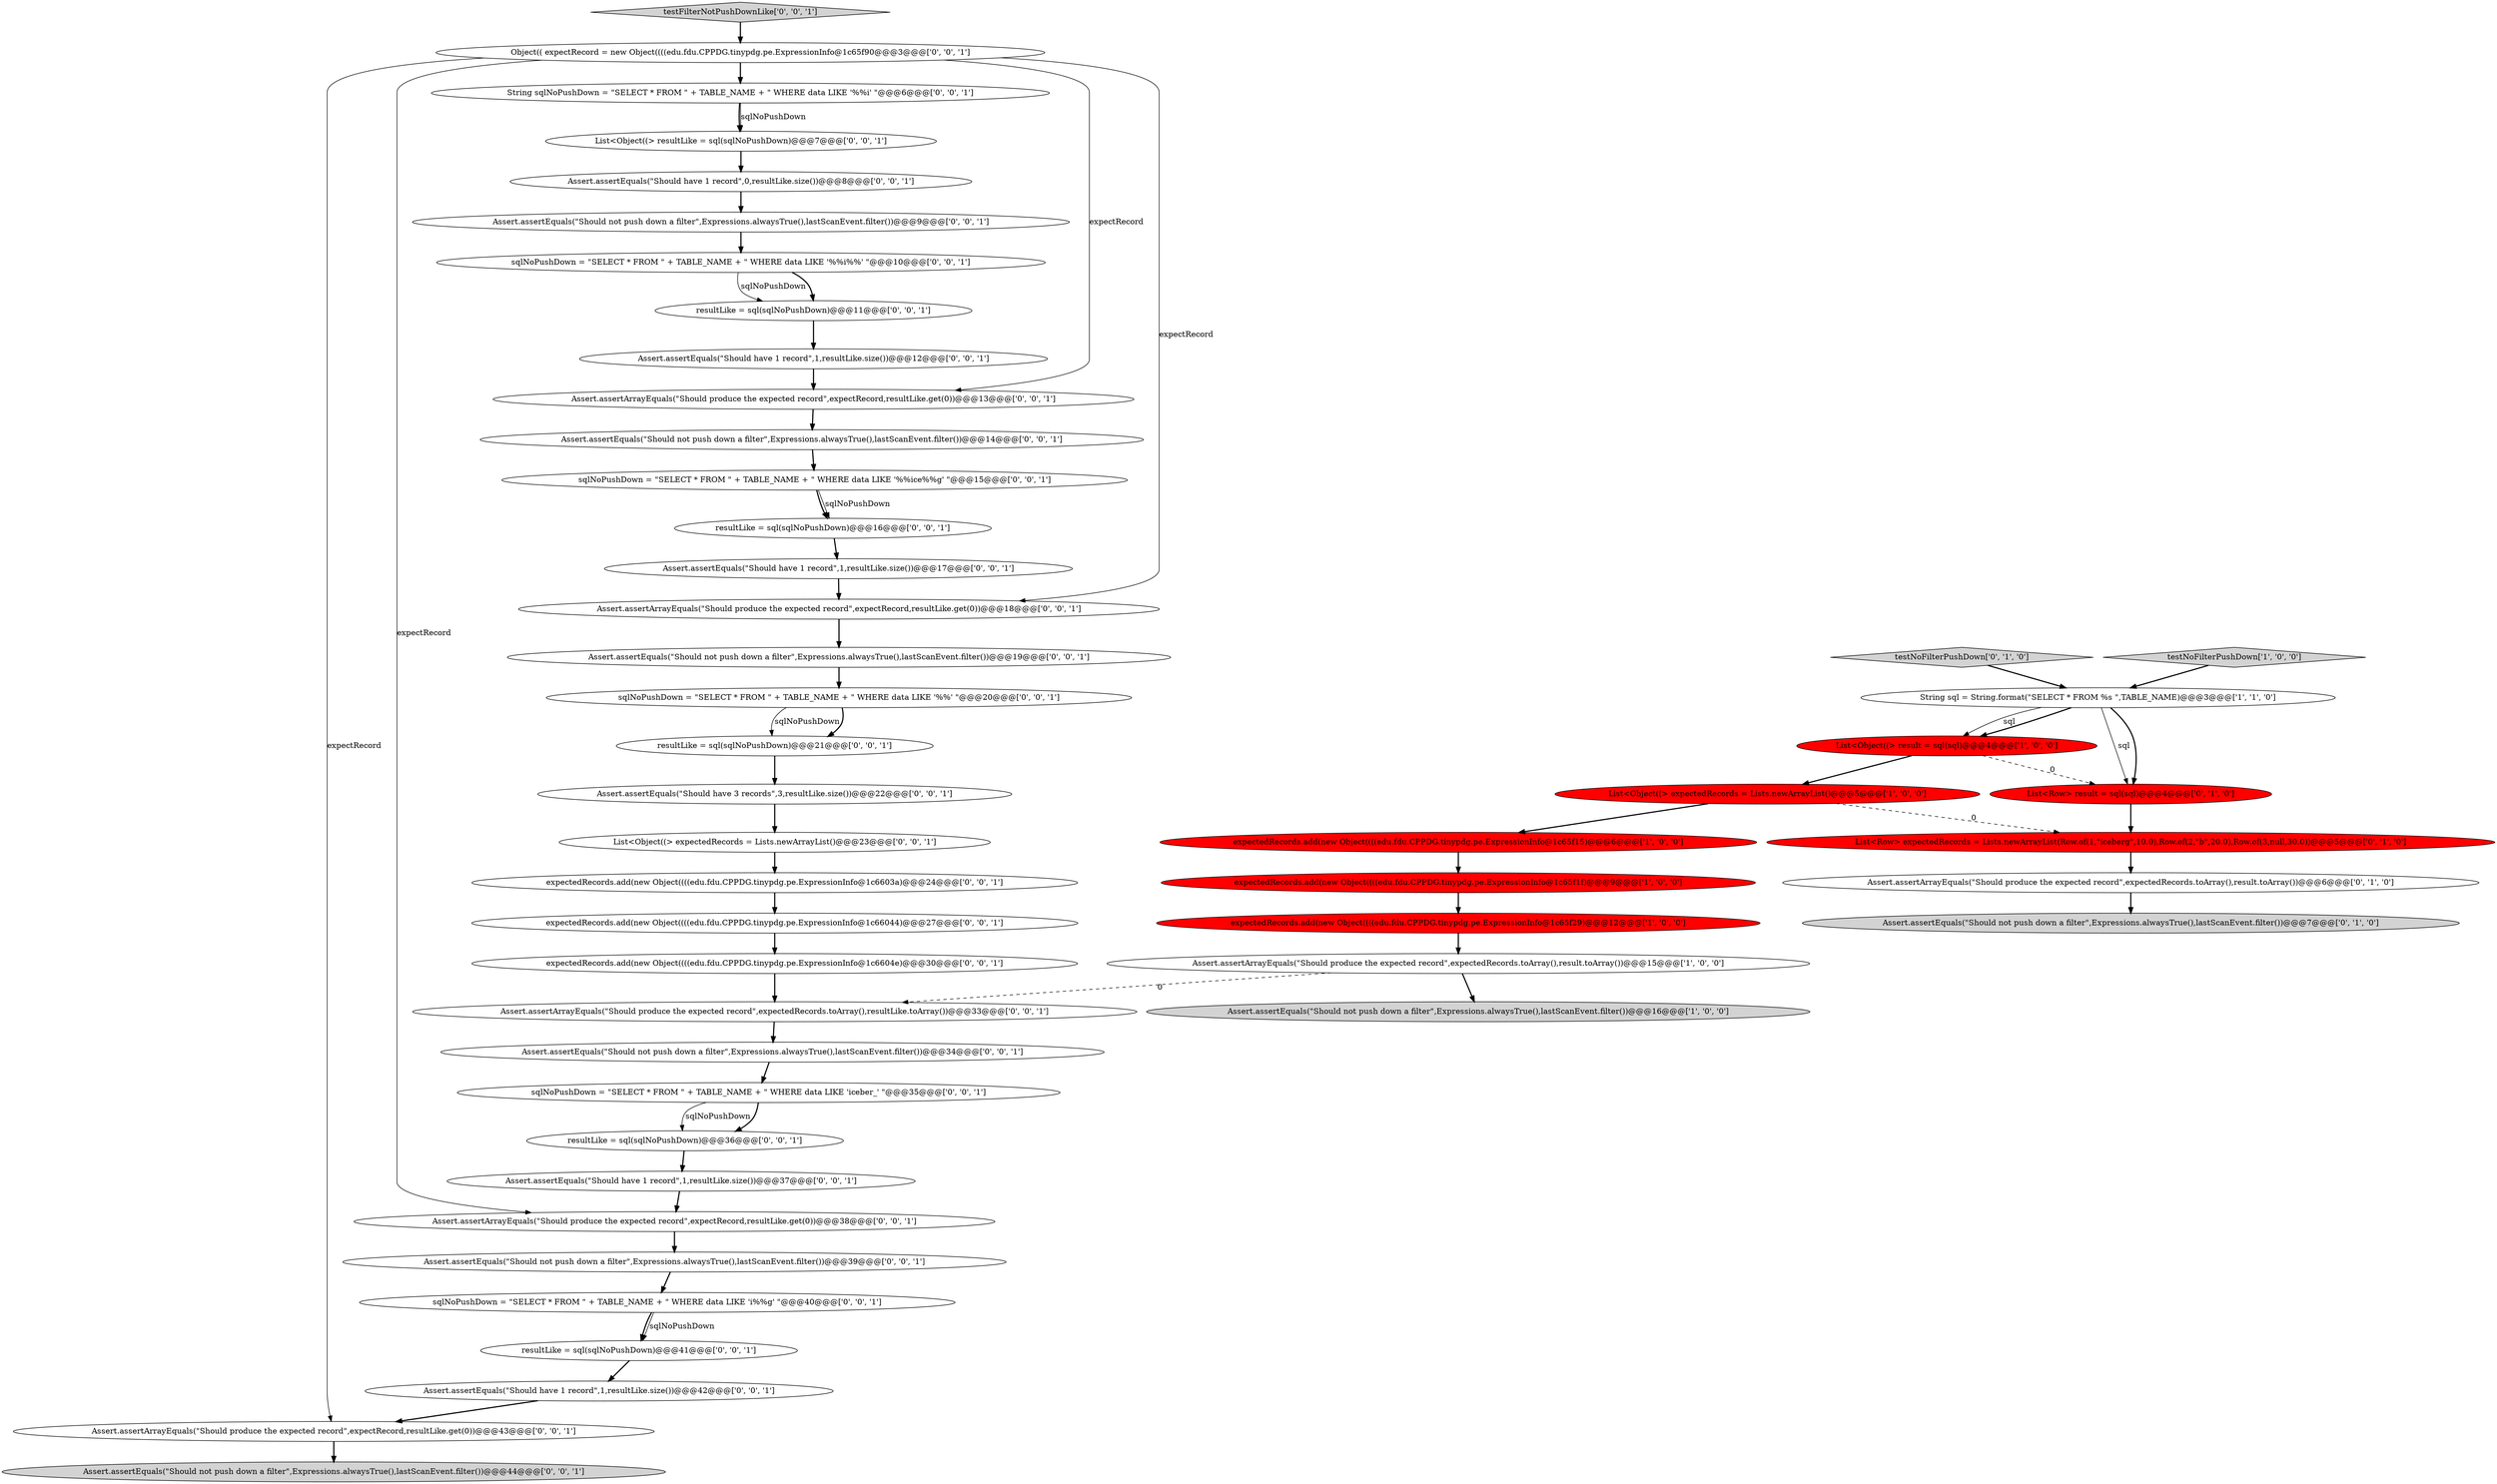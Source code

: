 digraph {
2 [style = filled, label = "String sql = String.format(\"SELECT * FROM %s \",TABLE_NAME)@@@3@@@['1', '1', '0']", fillcolor = white, shape = ellipse image = "AAA0AAABBB1BBB"];
12 [style = filled, label = "Assert.assertArrayEquals(\"Should produce the expected record\",expectedRecords.toArray(),result.toArray())@@@6@@@['0', '1', '0']", fillcolor = white, shape = ellipse image = "AAA0AAABBB2BBB"];
9 [style = filled, label = "List<Row> expectedRecords = Lists.newArrayList(Row.of(1,\"iceberg\",10.0),Row.of(2,\"b\",20.0),Row.of(3,null,30.0))@@@5@@@['0', '1', '0']", fillcolor = red, shape = ellipse image = "AAA1AAABBB2BBB"];
43 [style = filled, label = "resultLike = sql(sqlNoPushDown)@@@41@@@['0', '0', '1']", fillcolor = white, shape = ellipse image = "AAA0AAABBB3BBB"];
16 [style = filled, label = "Assert.assertEquals(\"Should have 1 record\",0,resultLike.size())@@@8@@@['0', '0', '1']", fillcolor = white, shape = ellipse image = "AAA0AAABBB3BBB"];
29 [style = filled, label = "resultLike = sql(sqlNoPushDown)@@@36@@@['0', '0', '1']", fillcolor = white, shape = ellipse image = "AAA0AAABBB3BBB"];
46 [style = filled, label = "Assert.assertEquals(\"Should have 1 record\",1,resultLike.size())@@@42@@@['0', '0', '1']", fillcolor = white, shape = ellipse image = "AAA0AAABBB3BBB"];
18 [style = filled, label = "List<Object((> resultLike = sql(sqlNoPushDown)@@@7@@@['0', '0', '1']", fillcolor = white, shape = ellipse image = "AAA0AAABBB3BBB"];
23 [style = filled, label = "Assert.assertArrayEquals(\"Should produce the expected record\",expectedRecords.toArray(),resultLike.toArray())@@@33@@@['0', '0', '1']", fillcolor = white, shape = ellipse image = "AAA0AAABBB3BBB"];
13 [style = filled, label = "testNoFilterPushDown['0', '1', '0']", fillcolor = lightgray, shape = diamond image = "AAA0AAABBB2BBB"];
19 [style = filled, label = "Assert.assertEquals(\"Should not push down a filter\",Expressions.alwaysTrue(),lastScanEvent.filter())@@@9@@@['0', '0', '1']", fillcolor = white, shape = ellipse image = "AAA0AAABBB3BBB"];
47 [style = filled, label = "Assert.assertEquals(\"Should not push down a filter\",Expressions.alwaysTrue(),lastScanEvent.filter())@@@44@@@['0', '0', '1']", fillcolor = lightgray, shape = ellipse image = "AAA0AAABBB3BBB"];
39 [style = filled, label = "resultLike = sql(sqlNoPushDown)@@@16@@@['0', '0', '1']", fillcolor = white, shape = ellipse image = "AAA0AAABBB3BBB"];
10 [style = filled, label = "Assert.assertEquals(\"Should not push down a filter\",Expressions.alwaysTrue(),lastScanEvent.filter())@@@7@@@['0', '1', '0']", fillcolor = lightgray, shape = ellipse image = "AAA0AAABBB2BBB"];
15 [style = filled, label = "Assert.assertArrayEquals(\"Should produce the expected record\",expectRecord,resultLike.get(0))@@@43@@@['0', '0', '1']", fillcolor = white, shape = ellipse image = "AAA0AAABBB3BBB"];
32 [style = filled, label = "sqlNoPushDown = \"SELECT * FROM \" + TABLE_NAME + \" WHERE data LIKE 'iceber_' \"@@@35@@@['0', '0', '1']", fillcolor = white, shape = ellipse image = "AAA0AAABBB3BBB"];
35 [style = filled, label = "Assert.assertArrayEquals(\"Should produce the expected record\",expectRecord,resultLike.get(0))@@@38@@@['0', '0', '1']", fillcolor = white, shape = ellipse image = "AAA0AAABBB3BBB"];
1 [style = filled, label = "Assert.assertEquals(\"Should not push down a filter\",Expressions.alwaysTrue(),lastScanEvent.filter())@@@16@@@['1', '0', '0']", fillcolor = lightgray, shape = ellipse image = "AAA0AAABBB1BBB"];
34 [style = filled, label = "sqlNoPushDown = \"SELECT * FROM \" + TABLE_NAME + \" WHERE data LIKE '%%' \"@@@20@@@['0', '0', '1']", fillcolor = white, shape = ellipse image = "AAA0AAABBB3BBB"];
24 [style = filled, label = "Assert.assertEquals(\"Should have 3 records\",3,resultLike.size())@@@22@@@['0', '0', '1']", fillcolor = white, shape = ellipse image = "AAA0AAABBB3BBB"];
5 [style = filled, label = "expectedRecords.add(new Object((((edu.fdu.CPPDG.tinypdg.pe.ExpressionInfo@1c65f29)@@@12@@@['1', '0', '0']", fillcolor = red, shape = ellipse image = "AAA1AAABBB1BBB"];
48 [style = filled, label = "Assert.assertEquals(\"Should not push down a filter\",Expressions.alwaysTrue(),lastScanEvent.filter())@@@14@@@['0', '0', '1']", fillcolor = white, shape = ellipse image = "AAA0AAABBB3BBB"];
36 [style = filled, label = "Assert.assertEquals(\"Should not push down a filter\",Expressions.alwaysTrue(),lastScanEvent.filter())@@@19@@@['0', '0', '1']", fillcolor = white, shape = ellipse image = "AAA0AAABBB3BBB"];
42 [style = filled, label = "sqlNoPushDown = \"SELECT * FROM \" + TABLE_NAME + \" WHERE data LIKE '%%ice%%g' \"@@@15@@@['0', '0', '1']", fillcolor = white, shape = ellipse image = "AAA0AAABBB3BBB"];
3 [style = filled, label = "expectedRecords.add(new Object((((edu.fdu.CPPDG.tinypdg.pe.ExpressionInfo@1c65f15)@@@6@@@['1', '0', '0']", fillcolor = red, shape = ellipse image = "AAA1AAABBB1BBB"];
6 [style = filled, label = "testNoFilterPushDown['1', '0', '0']", fillcolor = lightgray, shape = diamond image = "AAA0AAABBB1BBB"];
28 [style = filled, label = "String sqlNoPushDown = \"SELECT * FROM \" + TABLE_NAME + \" WHERE data LIKE '%%i' \"@@@6@@@['0', '0', '1']", fillcolor = white, shape = ellipse image = "AAA0AAABBB3BBB"];
33 [style = filled, label = "Assert.assertEquals(\"Should have 1 record\",1,resultLike.size())@@@17@@@['0', '0', '1']", fillcolor = white, shape = ellipse image = "AAA0AAABBB3BBB"];
44 [style = filled, label = "sqlNoPushDown = \"SELECT * FROM \" + TABLE_NAME + \" WHERE data LIKE 'i%%g' \"@@@40@@@['0', '0', '1']", fillcolor = white, shape = ellipse image = "AAA0AAABBB3BBB"];
38 [style = filled, label = "Assert.assertEquals(\"Should not push down a filter\",Expressions.alwaysTrue(),lastScanEvent.filter())@@@39@@@['0', '0', '1']", fillcolor = white, shape = ellipse image = "AAA0AAABBB3BBB"];
4 [style = filled, label = "expectedRecords.add(new Object((((edu.fdu.CPPDG.tinypdg.pe.ExpressionInfo@1c65f1f)@@@9@@@['1', '0', '0']", fillcolor = red, shape = ellipse image = "AAA1AAABBB1BBB"];
7 [style = filled, label = "List<Object((> result = sql(sql)@@@4@@@['1', '0', '0']", fillcolor = red, shape = ellipse image = "AAA1AAABBB1BBB"];
22 [style = filled, label = "Assert.assertArrayEquals(\"Should produce the expected record\",expectRecord,resultLike.get(0))@@@13@@@['0', '0', '1']", fillcolor = white, shape = ellipse image = "AAA0AAABBB3BBB"];
40 [style = filled, label = "expectedRecords.add(new Object((((edu.fdu.CPPDG.tinypdg.pe.ExpressionInfo@1c6604e)@@@30@@@['0', '0', '1']", fillcolor = white, shape = ellipse image = "AAA0AAABBB3BBB"];
45 [style = filled, label = "Object(( expectRecord = new Object((((edu.fdu.CPPDG.tinypdg.pe.ExpressionInfo@1c65f90@@@3@@@['0', '0', '1']", fillcolor = white, shape = ellipse image = "AAA0AAABBB3BBB"];
14 [style = filled, label = "Assert.assertEquals(\"Should have 1 record\",1,resultLike.size())@@@37@@@['0', '0', '1']", fillcolor = white, shape = ellipse image = "AAA0AAABBB3BBB"];
30 [style = filled, label = "resultLike = sql(sqlNoPushDown)@@@21@@@['0', '0', '1']", fillcolor = white, shape = ellipse image = "AAA0AAABBB3BBB"];
25 [style = filled, label = "Assert.assertArrayEquals(\"Should produce the expected record\",expectRecord,resultLike.get(0))@@@18@@@['0', '0', '1']", fillcolor = white, shape = ellipse image = "AAA0AAABBB3BBB"];
17 [style = filled, label = "sqlNoPushDown = \"SELECT * FROM \" + TABLE_NAME + \" WHERE data LIKE '%%i%%' \"@@@10@@@['0', '0', '1']", fillcolor = white, shape = ellipse image = "AAA0AAABBB3BBB"];
37 [style = filled, label = "List<Object((> expectedRecords = Lists.newArrayList()@@@23@@@['0', '0', '1']", fillcolor = white, shape = ellipse image = "AAA0AAABBB3BBB"];
0 [style = filled, label = "List<Object((> expectedRecords = Lists.newArrayList()@@@5@@@['1', '0', '0']", fillcolor = red, shape = ellipse image = "AAA1AAABBB1BBB"];
21 [style = filled, label = "expectedRecords.add(new Object((((edu.fdu.CPPDG.tinypdg.pe.ExpressionInfo@1c6603a)@@@24@@@['0', '0', '1']", fillcolor = white, shape = ellipse image = "AAA0AAABBB3BBB"];
20 [style = filled, label = "testFilterNotPushDownLike['0', '0', '1']", fillcolor = lightgray, shape = diamond image = "AAA0AAABBB3BBB"];
27 [style = filled, label = "Assert.assertEquals(\"Should have 1 record\",1,resultLike.size())@@@12@@@['0', '0', '1']", fillcolor = white, shape = ellipse image = "AAA0AAABBB3BBB"];
41 [style = filled, label = "resultLike = sql(sqlNoPushDown)@@@11@@@['0', '0', '1']", fillcolor = white, shape = ellipse image = "AAA0AAABBB3BBB"];
8 [style = filled, label = "Assert.assertArrayEquals(\"Should produce the expected record\",expectedRecords.toArray(),result.toArray())@@@15@@@['1', '0', '0']", fillcolor = white, shape = ellipse image = "AAA0AAABBB1BBB"];
26 [style = filled, label = "Assert.assertEquals(\"Should not push down a filter\",Expressions.alwaysTrue(),lastScanEvent.filter())@@@34@@@['0', '0', '1']", fillcolor = white, shape = ellipse image = "AAA0AAABBB3BBB"];
31 [style = filled, label = "expectedRecords.add(new Object((((edu.fdu.CPPDG.tinypdg.pe.ExpressionInfo@1c66044)@@@27@@@['0', '0', '1']", fillcolor = white, shape = ellipse image = "AAA0AAABBB3BBB"];
11 [style = filled, label = "List<Row> result = sql(sql)@@@4@@@['0', '1', '0']", fillcolor = red, shape = ellipse image = "AAA1AAABBB2BBB"];
0->3 [style = bold, label=""];
32->29 [style = solid, label="sqlNoPushDown"];
2->7 [style = solid, label="sql"];
17->41 [style = solid, label="sqlNoPushDown"];
5->8 [style = bold, label=""];
42->39 [style = solid, label="sqlNoPushDown"];
30->24 [style = bold, label=""];
45->15 [style = solid, label="expectRecord"];
28->18 [style = bold, label=""];
41->27 [style = bold, label=""];
26->32 [style = bold, label=""];
38->44 [style = bold, label=""];
14->35 [style = bold, label=""];
22->48 [style = bold, label=""];
25->36 [style = bold, label=""];
46->15 [style = bold, label=""];
20->45 [style = bold, label=""];
17->41 [style = bold, label=""];
2->11 [style = solid, label="sql"];
42->39 [style = bold, label=""];
37->21 [style = bold, label=""];
23->26 [style = bold, label=""];
7->11 [style = dashed, label="0"];
44->43 [style = solid, label="sqlNoPushDown"];
7->0 [style = bold, label=""];
19->17 [style = bold, label=""];
34->30 [style = solid, label="sqlNoPushDown"];
45->22 [style = solid, label="expectRecord"];
45->28 [style = bold, label=""];
16->19 [style = bold, label=""];
28->18 [style = solid, label="sqlNoPushDown"];
11->9 [style = bold, label=""];
27->22 [style = bold, label=""];
3->4 [style = bold, label=""];
48->42 [style = bold, label=""];
34->30 [style = bold, label=""];
40->23 [style = bold, label=""];
43->46 [style = bold, label=""];
44->43 [style = bold, label=""];
39->33 [style = bold, label=""];
6->2 [style = bold, label=""];
45->25 [style = solid, label="expectRecord"];
32->29 [style = bold, label=""];
8->1 [style = bold, label=""];
12->10 [style = bold, label=""];
21->31 [style = bold, label=""];
33->25 [style = bold, label=""];
24->37 [style = bold, label=""];
29->14 [style = bold, label=""];
31->40 [style = bold, label=""];
9->12 [style = bold, label=""];
35->38 [style = bold, label=""];
2->7 [style = bold, label=""];
0->9 [style = dashed, label="0"];
45->35 [style = solid, label="expectRecord"];
15->47 [style = bold, label=""];
4->5 [style = bold, label=""];
2->11 [style = bold, label=""];
36->34 [style = bold, label=""];
8->23 [style = dashed, label="0"];
13->2 [style = bold, label=""];
18->16 [style = bold, label=""];
}
